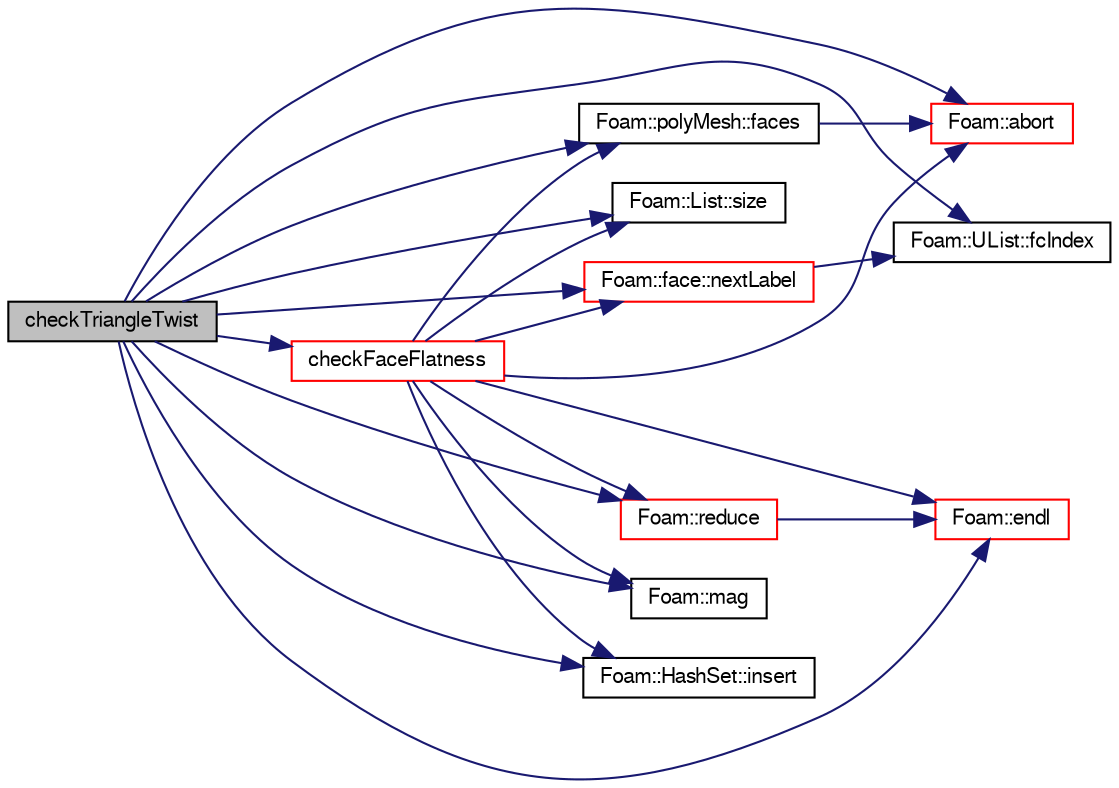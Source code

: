 digraph "checkTriangleTwist"
{
  bgcolor="transparent";
  edge [fontname="FreeSans",fontsize="10",labelfontname="FreeSans",labelfontsize="10"];
  node [fontname="FreeSans",fontsize="10",shape=record];
  rankdir="LR";
  Node5267 [label="checkTriangleTwist",height=0.2,width=0.4,color="black", fillcolor="grey75", style="filled", fontcolor="black"];
  Node5267 -> Node5268 [color="midnightblue",fontsize="10",style="solid",fontname="FreeSans"];
  Node5268 [label="Foam::abort",height=0.2,width=0.4,color="red",URL="$a21124.html#a447107a607d03e417307c203fa5fb44b"];
  Node5267 -> Node5311 [color="midnightblue",fontsize="10",style="solid",fontname="FreeSans"];
  Node5311 [label="checkFaceFlatness",height=0.2,width=0.4,color="red",URL="$a21562.html#acb7df07bcf27aac10bd53d646096cdec",tooltip="Area of faces v.s. sum of triangle areas. "];
  Node5311 -> Node5268 [color="midnightblue",fontsize="10",style="solid",fontname="FreeSans"];
  Node5311 -> Node5312 [color="midnightblue",fontsize="10",style="solid",fontname="FreeSans"];
  Node5312 [label="Foam::polyMesh::faces",height=0.2,width=0.4,color="black",URL="$a27410.html#a431c0a24765f0bb6d32f6a03ce0e9b57",tooltip="Return raw faces. "];
  Node5312 -> Node5268 [color="midnightblue",fontsize="10",style="solid",fontname="FreeSans"];
  Node5311 -> Node5313 [color="midnightblue",fontsize="10",style="solid",fontname="FreeSans"];
  Node5313 [label="Foam::List::size",height=0.2,width=0.4,color="black",URL="$a25694.html#a8a5f6fa29bd4b500caf186f60245b384",tooltip="Override size to be inconsistent with allocated storage. "];
  Node5311 -> Node5314 [color="midnightblue",fontsize="10",style="solid",fontname="FreeSans"];
  Node5314 [label="Foam::face::nextLabel",height=0.2,width=0.4,color="red",URL="$a27218.html#a8d8ab7da5fc0315042faf1b6dcf64f4a",tooltip="Next vertex on face. "];
  Node5314 -> Node5315 [color="midnightblue",fontsize="10",style="solid",fontname="FreeSans"];
  Node5315 [label="Foam::UList::fcIndex",height=0.2,width=0.4,color="black",URL="$a25698.html#a512534dbc231b74b95ff84902c1b2087",tooltip="Return the forward circular index, i.e. the next index. "];
  Node5311 -> Node5317 [color="midnightblue",fontsize="10",style="solid",fontname="FreeSans"];
  Node5317 [label="Foam::mag",height=0.2,width=0.4,color="black",URL="$a21124.html#a929da2a3fdcf3dacbbe0487d3a330dae"];
  Node5311 -> Node5318 [color="midnightblue",fontsize="10",style="solid",fontname="FreeSans"];
  Node5318 [label="Foam::HashSet::insert",height=0.2,width=0.4,color="black",URL="$a25690.html#a49f0753d9652681fc3a81f59951a0ad7",tooltip="Insert a new entry. "];
  Node5311 -> Node5319 [color="midnightblue",fontsize="10",style="solid",fontname="FreeSans"];
  Node5319 [label="Foam::reduce",height=0.2,width=0.4,color="red",URL="$a21124.html#a7ffd6af4acc2eb9ba72ee296b5ecda23"];
  Node5319 -> Node5276 [color="midnightblue",fontsize="10",style="solid",fontname="FreeSans"];
  Node5276 [label="Foam::endl",height=0.2,width=0.4,color="red",URL="$a21124.html#a2db8fe02a0d3909e9351bb4275b23ce4",tooltip="Add newline and flush stream. "];
  Node5311 -> Node5276 [color="midnightblue",fontsize="10",style="solid",fontname="FreeSans"];
  Node5267 -> Node5276 [color="midnightblue",fontsize="10",style="solid",fontname="FreeSans"];
  Node5267 -> Node5312 [color="midnightblue",fontsize="10",style="solid",fontname="FreeSans"];
  Node5267 -> Node5315 [color="midnightblue",fontsize="10",style="solid",fontname="FreeSans"];
  Node5267 -> Node5318 [color="midnightblue",fontsize="10",style="solid",fontname="FreeSans"];
  Node5267 -> Node5317 [color="midnightblue",fontsize="10",style="solid",fontname="FreeSans"];
  Node5267 -> Node5314 [color="midnightblue",fontsize="10",style="solid",fontname="FreeSans"];
  Node5267 -> Node5319 [color="midnightblue",fontsize="10",style="solid",fontname="FreeSans"];
  Node5267 -> Node5313 [color="midnightblue",fontsize="10",style="solid",fontname="FreeSans"];
}
